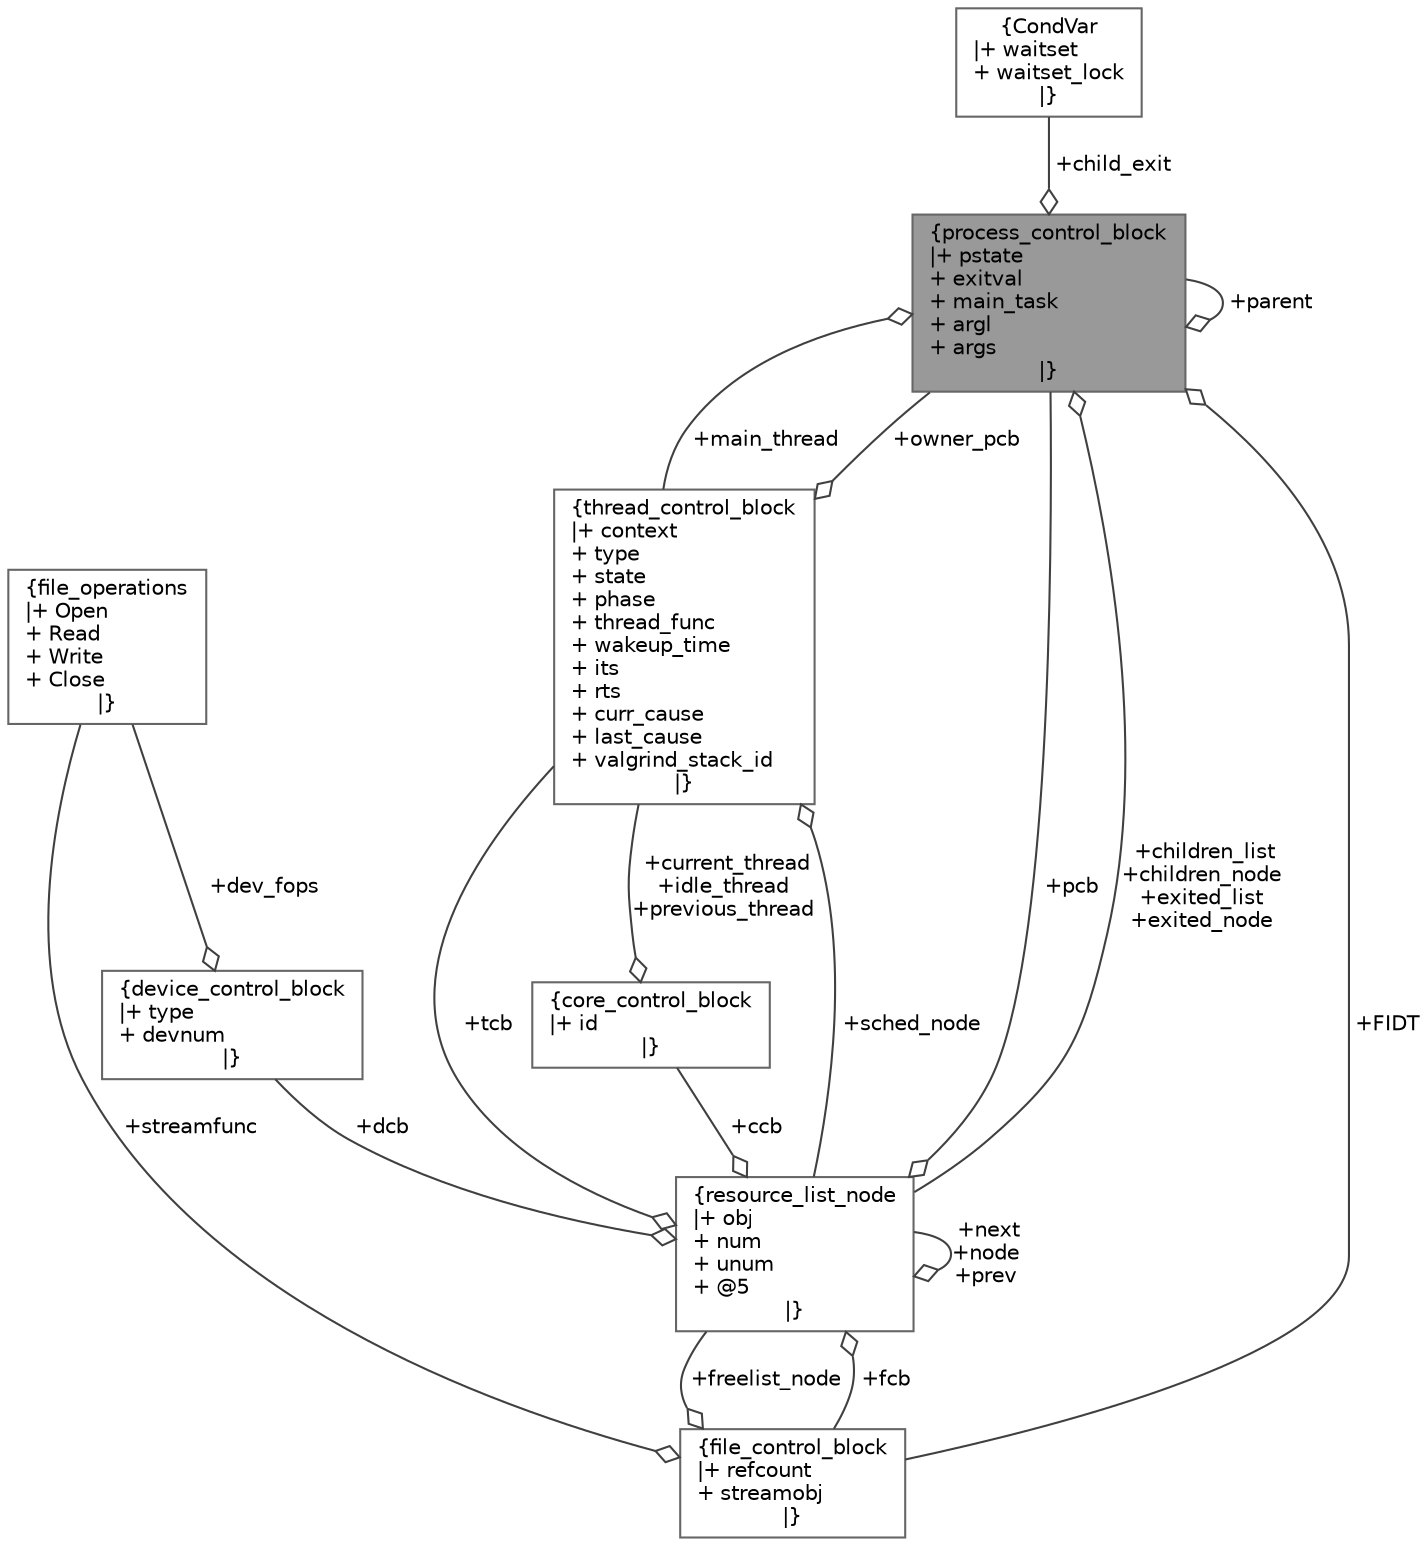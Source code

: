 digraph "process_control_block"
{
 // LATEX_PDF_SIZE
  bgcolor="transparent";
  edge [fontname=Helvetica,fontsize=10,labelfontname=Helvetica,labelfontsize=10];
  node [fontname=Helvetica,fontsize=10,shape=box,height=0.2,width=0.4];
  Node1 [label="{process_control_block\n|+ pstate\l+ exitval\l+ main_task\l+ argl\l+ args\l|}",height=0.2,width=0.4,color="gray40", fillcolor="grey60", style="filled", fontcolor="black",tooltip="Process Control Block."];
  Node1 -> Node1 [color="grey25",style="solid",label=" +parent" ,arrowhead="odiamond"];
  Node2 -> Node1 [color="grey25",style="solid",label=" +main_thread" ,arrowhead="odiamond"];
  Node2 [label="{thread_control_block\n|+ context\l+ type\l+ state\l+ phase\l+ thread_func\l+ wakeup_time\l+ its\l+ rts\l+ curr_cause\l+ last_cause\l+ valgrind_stack_id\l|}",height=0.2,width=0.4,color="gray40", fillcolor="white", style="filled",URL="$structthread__control__block.html",tooltip="The thread control block."];
  Node1 -> Node2 [color="grey25",style="solid",label=" +owner_pcb" ,arrowhead="odiamond"];
  Node3 -> Node2 [color="grey25",style="solid",label=" +sched_node" ,arrowhead="odiamond"];
  Node3 [label="{resource_list_node\n|+ obj\l+ num\l+ unum\l+ @5\l|}",height=0.2,width=0.4,color="gray40", fillcolor="white", style="filled",URL="$structresource__list__node.html",tooltip="List node."];
  Node1 -> Node3 [color="grey25",style="solid",label=" +pcb" ,arrowhead="odiamond"];
  Node2 -> Node3 [color="grey25",style="solid",label=" +tcb" ,arrowhead="odiamond"];
  Node4 -> Node3 [color="grey25",style="solid",label=" +ccb" ,arrowhead="odiamond"];
  Node4 [label="{core_control_block\n|+ id\l|}",height=0.2,width=0.4,color="gray40", fillcolor="white", style="filled",URL="$structcore__control__block.html",tooltip="Core control block."];
  Node2 -> Node4 [color="grey25",style="solid",label=" +current_thread\n+idle_thread\n+previous_thread" ,arrowhead="odiamond"];
  Node5 -> Node3 [color="grey25",style="solid",label=" +dcb" ,arrowhead="odiamond"];
  Node5 [label="{device_control_block\n|+ type\l+ devnum\l|}",height=0.2,width=0.4,color="gray40", fillcolor="white", style="filled",URL="$structdevice__control__block.html",tooltip="Device control block."];
  Node6 -> Node5 [color="grey25",style="solid",label=" +dev_fops" ,arrowhead="odiamond"];
  Node6 [label="{file_operations\n|+ Open\l+ Read\l+ Write\l+ Close\l|}",height=0.2,width=0.4,color="gray40", fillcolor="white", style="filled",URL="$structfile__operations.html",tooltip="The device-specific file operations table."];
  Node7 -> Node3 [color="grey25",style="solid",label=" +fcb" ,arrowhead="odiamond"];
  Node7 [label="{file_control_block\n|+ refcount\l+ streamobj\l|}",height=0.2,width=0.4,color="gray40", fillcolor="white", style="filled",URL="$structfile__control__block.html",tooltip="The file control block."];
  Node6 -> Node7 [color="grey25",style="solid",label=" +streamfunc" ,arrowhead="odiamond"];
  Node3 -> Node7 [color="grey25",style="solid",label=" +freelist_node" ,arrowhead="odiamond"];
  Node3 -> Node3 [color="grey25",style="solid",label=" +next\n+node\n+prev" ,arrowhead="odiamond"];
  Node3 -> Node1 [color="grey25",style="solid",label=" +children_list\n+children_node\n+exited_list\n+exited_node" ,arrowhead="odiamond"];
  Node8 -> Node1 [color="grey25",style="solid",label=" +child_exit" ,arrowhead="odiamond"];
  Node8 [label="{CondVar\n|+ waitset\l+ waitset_lock\l|}",height=0.2,width=0.4,color="gray40", fillcolor="white", style="filled",URL="$structCondVar.html",tooltip="Condition variables."];
  Node7 -> Node1 [color="grey25",style="solid",label=" +FIDT" ,arrowhead="odiamond"];
}
